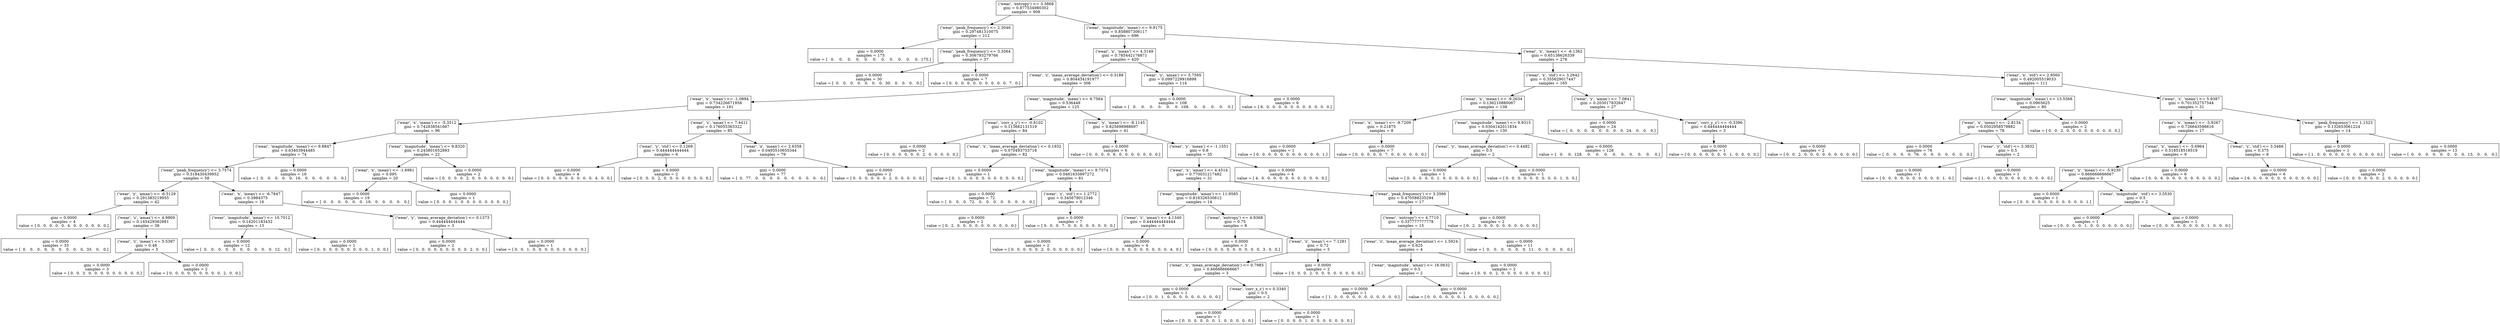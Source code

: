 digraph Tree {
0 [label="('wear', 'entropy') <= 3.3868\ngini = 0.877534980302\nsamples = 908", shape="box"] ;
1 [label="('wear', 'peak_frequency') <= 2.3046\ngini = 0.297481310075\nsamples = 212", shape="box"] ;
0 -> 1 ;
2 [label="gini = 0.0000\nsamples = 175\nvalue = [   0.    0.    0.    0.    0.    0.    0.    0.    0.    0.    0.  175.]", shape="box"] ;
1 -> 2 ;
3 [label="('wear', 'peak_frequency') <= 3.3564\ngini = 0.306793279766\nsamples = 37", shape="box"] ;
1 -> 3 ;
4 [label="gini = 0.0000\nsamples = 30\nvalue = [  0.   0.   0.   0.   0.   0.   0.  30.   0.   0.   0.   0.]", shape="box"] ;
3 -> 4 ;
5 [label="gini = 0.0000\nsamples = 7\nvalue = [ 0.  0.  0.  0.  0.  0.  0.  0.  0.  0.  7.  0.]", shape="box"] ;
3 -> 5 ;
6 [label="('wear', 'magnitude', 'mean') <= 9.9175\ngini = 0.858807306117\nsamples = 696", shape="box"] ;
0 -> 6 ;
7 [label="('wear', 'x', 'mean') <= 4.3149\ngini = 0.785442176871\nsamples = 420", shape="box"] ;
6 -> 7 ;
8 [label="('wear', 'z', 'mean_average_deviation') <= 0.3188\ngini = 0.804434191977\nsamples = 306", shape="box"] ;
7 -> 8 ;
9 [label="('wear', 'x', 'mean') <= -1.0894\ngini = 0.734226671958\nsamples = 181", shape="box"] ;
8 -> 9 ;
10 [label="('wear', 'x', 'mean') <= -5.3512\ngini = 0.742838541667\nsamples = 96", shape="box"] ;
9 -> 10 ;
11 [label="('wear', 'magnitude', 'mean') <= 9.8847\ngini = 0.63403944485\nsamples = 74", shape="box"] ;
10 -> 11 ;
12 [label="('wear', 'peak_frequency') <= 3.7574\ngini = 0.518430439952\nsamples = 58", shape="box"] ;
11 -> 12 ;
13 [label="('wear', 'y', 'amax') <= -6.5129\ngini = 0.291383219955\nsamples = 42", shape="box"] ;
12 -> 13 ;
14 [label="gini = 0.0000\nsamples = 4\nvalue = [ 0.  0.  0.  0.  0.  4.  0.  0.  0.  0.  0.  0.]", shape="box"] ;
13 -> 14 ;
15 [label="('wear', 'z', 'amax') <= 4.9869\ngini = 0.145429362881\nsamples = 38", shape="box"] ;
13 -> 15 ;
16 [label="gini = 0.0000\nsamples = 33\nvalue = [  0.   0.   0.   0.   0.   0.   0.   0.   0.  33.   0.   0.]", shape="box"] ;
15 -> 16 ;
17 [label="('wear', 'z', 'mean') <= 5.5397\ngini = 0.48\nsamples = 5", shape="box"] ;
15 -> 17 ;
18 [label="gini = 0.0000\nsamples = 3\nvalue = [ 0.  0.  3.  0.  0.  0.  0.  0.  0.  0.  0.  0.]", shape="box"] ;
17 -> 18 ;
19 [label="gini = 0.0000\nsamples = 2\nvalue = [ 0.  0.  0.  0.  0.  0.  0.  0.  0.  2.  0.  0.]", shape="box"] ;
17 -> 19 ;
20 [label="('wear', 'x', 'mean') <= -6.7847\ngini = 0.3984375\nsamples = 16", shape="box"] ;
12 -> 20 ;
21 [label="('wear', 'magnitude', 'amax') <= 10.7012\ngini = 0.14201183432\nsamples = 13", shape="box"] ;
20 -> 21 ;
22 [label="gini = 0.0000\nsamples = 12\nvalue = [  0.   0.   0.   0.   0.   0.   0.   0.   0.   0.  12.   0.]", shape="box"] ;
21 -> 22 ;
23 [label="gini = 0.0000\nsamples = 1\nvalue = [ 0.  0.  0.  0.  0.  0.  0.  0.  0.  1.  0.  0.]", shape="box"] ;
21 -> 23 ;
24 [label="('wear', 'y', 'mean_average_deviation') <= 0.1373\ngini = 0.444444444444\nsamples = 3", shape="box"] ;
20 -> 24 ;
25 [label="gini = 0.0000\nsamples = 2\nvalue = [ 0.  0.  0.  0.  0.  0.  0.  0.  0.  2.  0.  0.]", shape="box"] ;
24 -> 25 ;
26 [label="gini = 0.0000\nsamples = 1\nvalue = [ 0.  0.  1.  0.  0.  0.  0.  0.  0.  0.  0.  0.]", shape="box"] ;
24 -> 26 ;
27 [label="gini = 0.0000\nsamples = 16\nvalue = [  0.   0.   0.   0.   0.  16.   0.   0.   0.   0.   0.   0.]", shape="box"] ;
11 -> 27 ;
28 [label="('wear', 'magnitude', 'mean') <= 9.8320\ngini = 0.243801652893\nsamples = 22", shape="box"] ;
10 -> 28 ;
29 [label="('wear', 'x', 'mean') <= -1.6981\ngini = 0.095\nsamples = 20", shape="box"] ;
28 -> 29 ;
30 [label="gini = 0.0000\nsamples = 19\nvalue = [  0.   0.   0.   0.   0.   0.  19.   0.   0.   0.   0.   0.]", shape="box"] ;
29 -> 30 ;
31 [label="gini = 0.0000\nsamples = 1\nvalue = [ 0.  0.  0.  1.  0.  0.  0.  0.  0.  0.  0.  0.]", shape="box"] ;
29 -> 31 ;
32 [label="gini = 0.0000\nsamples = 2\nvalue = [ 0.  0.  0.  0.  2.  0.  0.  0.  0.  0.  0.  0.]", shape="box"] ;
28 -> 32 ;
33 [label="('wear', 'z', 'amax') <= 7.4411\ngini = 0.176055363322\nsamples = 85", shape="box"] ;
9 -> 33 ;
34 [label="('wear', 'y', 'std') <= 0.1269\ngini = 0.444444444444\nsamples = 6", shape="box"] ;
33 -> 34 ;
35 [label="gini = 0.0000\nsamples = 4\nvalue = [ 0.  0.  0.  0.  0.  0.  0.  0.  0.  4.  0.  0.]", shape="box"] ;
34 -> 35 ;
36 [label="gini = 0.0000\nsamples = 2\nvalue = [ 0.  0.  0.  2.  0.  0.  0.  0.  0.  0.  0.  0.]", shape="box"] ;
34 -> 36 ;
37 [label="('wear', 'x', 'mean') <= 2.6358\ngini = 0.0493510655344\nsamples = 79", shape="box"] ;
33 -> 37 ;
38 [label="gini = 0.0000\nsamples = 77\nvalue = [  0.  77.   0.   0.   0.   0.   0.   0.   0.   0.   0.   0.]", shape="box"] ;
37 -> 38 ;
39 [label="gini = 0.0000\nsamples = 2\nvalue = [ 0.  0.  0.  0.  0.  0.  2.  0.  0.  0.  0.  0.]", shape="box"] ;
37 -> 39 ;
40 [label="('wear', 'magnitude', 'mean') <= 9.7564\ngini = 0.536448\nsamples = 125", shape="box"] ;
8 -> 40 ;
41 [label="('wear', 'corr_x_y') <= -0.8102\ngini = 0.113662131519\nsamples = 84", shape="box"] ;
40 -> 41 ;
42 [label="gini = 0.0000\nsamples = 2\nvalue = [ 0.  0.  0.  0.  0.  0.  2.  0.  0.  0.  0.  0.]", shape="box"] ;
41 -> 42 ;
43 [label="('wear', 'x', 'mean_average_deviation') <= 0.1932\ngini = 0.070493753718\nsamples = 82", shape="box"] ;
41 -> 43 ;
44 [label="gini = 0.0000\nsamples = 1\nvalue = [ 0.  1.  0.  0.  0.  0.  0.  0.  0.  0.  0.  0.]", shape="box"] ;
43 -> 44 ;
45 [label="('wear', 'magnitude', 'mean') <= 9.7374\ngini = 0.0481633897272\nsamples = 81", shape="box"] ;
43 -> 45 ;
46 [label="gini = 0.0000\nsamples = 72\nvalue = [  0.   0.   0.  72.   0.   0.   0.   0.   0.   0.   0.   0.]", shape="box"] ;
45 -> 46 ;
47 [label="('wear', 'z', 'std') <= 1.2772\ngini = 0.345679012346\nsamples = 9", shape="box"] ;
45 -> 47 ;
48 [label="gini = 0.0000\nsamples = 2\nvalue = [ 0.  2.  0.  0.  0.  0.  0.  0.  0.  0.  0.  0.]", shape="box"] ;
47 -> 48 ;
49 [label="gini = 0.0000\nsamples = 7\nvalue = [ 0.  0.  0.  7.  0.  0.  0.  0.  0.  0.  0.  0.]", shape="box"] ;
47 -> 49 ;
50 [label="('wear', 'y', 'mean') <= -8.1145\ngini = 0.825698988697\nsamples = 41", shape="box"] ;
40 -> 50 ;
51 [label="gini = 0.0000\nsamples = 6\nvalue = [ 0.  0.  0.  0.  6.  0.  0.  0.  0.  0.  0.  0.]", shape="box"] ;
50 -> 51 ;
52 [label="('wear', 'y', 'mean') <= -1.1551\ngini = 0.8\nsamples = 35", shape="box"] ;
50 -> 52 ;
53 [label="('wear', 'x', 'amax') <= 4.4514\ngini = 0.770031217482\nsamples = 31", shape="box"] ;
52 -> 53 ;
54 [label="('wear', 'magnitude', 'amax') <= 11.9585\ngini = 0.816326530612\nsamples = 14", shape="box"] ;
53 -> 54 ;
55 [label="('wear', 'z', 'amax') <= 4.1340\ngini = 0.444444444444\nsamples = 6", shape="box"] ;
54 -> 55 ;
56 [label="gini = 0.0000\nsamples = 2\nvalue = [ 0.  0.  0.  0.  0.  2.  0.  0.  0.  0.  0.  0.]", shape="box"] ;
55 -> 56 ;
57 [label="gini = 0.0000\nsamples = 4\nvalue = [ 0.  0.  0.  0.  0.  0.  0.  0.  0.  0.  4.  0.]", shape="box"] ;
55 -> 57 ;
58 [label="('wear', 'entropy') <= 4.9368\ngini = 0.75\nsamples = 8", shape="box"] ;
54 -> 58 ;
59 [label="gini = 0.0000\nsamples = 3\nvalue = [ 0.  0.  0.  0.  0.  0.  0.  0.  0.  3.  0.  0.]", shape="box"] ;
58 -> 59 ;
60 [label="('wear', 'z', 'mean') <= 7.1281\ngini = 0.72\nsamples = 5", shape="box"] ;
58 -> 60 ;
61 [label="('wear', 'x', 'mean_average_deviation') <= 0.7985\ngini = 0.666666666667\nsamples = 3", shape="box"] ;
60 -> 61 ;
62 [label="gini = 0.0000\nsamples = 1\nvalue = [ 0.  0.  1.  0.  0.  0.  0.  0.  0.  0.  0.  0.]", shape="box"] ;
61 -> 62 ;
63 [label="('wear', 'corr_x_z') <= 0.3340\ngini = 0.5\nsamples = 2", shape="box"] ;
61 -> 63 ;
64 [label="gini = 0.0000\nsamples = 1\nvalue = [ 0.  0.  0.  0.  0.  0.  1.  0.  0.  0.  0.  0.]", shape="box"] ;
63 -> 64 ;
65 [label="gini = 0.0000\nsamples = 1\nvalue = [ 0.  0.  0.  0.  1.  0.  0.  0.  0.  0.  0.  0.]", shape="box"] ;
63 -> 65 ;
66 [label="gini = 0.0000\nsamples = 2\nvalue = [ 0.  0.  0.  2.  0.  0.  0.  0.  0.  0.  0.  0.]", shape="box"] ;
60 -> 66 ;
67 [label="('wear', 'peak_frequency') <= 3.3566\ngini = 0.470588235294\nsamples = 17", shape="box"] ;
53 -> 67 ;
68 [label="('wear', 'entropy') <= 4.7710\ngini = 0.337777777778\nsamples = 15", shape="box"] ;
67 -> 68 ;
69 [label="('wear', 'z', 'mean_average_deviation') <= 1.5924\ngini = 0.625\nsamples = 4", shape="box"] ;
68 -> 69 ;
70 [label="('wear', 'magnitude', 'amax') <= 16.0632\ngini = 0.5\nsamples = 2", shape="box"] ;
69 -> 70 ;
71 [label="gini = 0.0000\nsamples = 1\nvalue = [ 1.  0.  0.  0.  0.  0.  0.  0.  0.  0.  0.  0.]", shape="box"] ;
70 -> 71 ;
72 [label="gini = 0.0000\nsamples = 1\nvalue = [ 0.  0.  0.  0.  0.  0.  1.  0.  0.  0.  0.  0.]", shape="box"] ;
70 -> 72 ;
73 [label="gini = 0.0000\nsamples = 2\nvalue = [ 0.  0.  0.  2.  0.  0.  0.  0.  0.  0.  0.  0.]", shape="box"] ;
69 -> 73 ;
74 [label="gini = 0.0000\nsamples = 11\nvalue = [  0.   0.   0.   0.   0.   0.  11.   0.   0.   0.   0.   0.]", shape="box"] ;
68 -> 74 ;
75 [label="gini = 0.0000\nsamples = 2\nvalue = [ 0.  2.  0.  0.  0.  0.  0.  0.  0.  0.  0.  0.]", shape="box"] ;
67 -> 75 ;
76 [label="gini = 0.0000\nsamples = 4\nvalue = [ 4.  0.  0.  0.  0.  0.  0.  0.  0.  0.  0.  0.]", shape="box"] ;
52 -> 76 ;
77 [label="('wear', 'y', 'amax') <= 5.7595\ngini = 0.0997229916898\nsamples = 114", shape="box"] ;
7 -> 77 ;
78 [label="gini = 0.0000\nsamples = 108\nvalue = [   0.    0.    0.    0.    0.    0.  108.    0.    0.    0.    0.    0.]", shape="box"] ;
77 -> 78 ;
79 [label="gini = 0.0000\nsamples = 6\nvalue = [ 6.  0.  0.  0.  0.  0.  0.  0.  0.  0.  0.  0.]", shape="box"] ;
77 -> 79 ;
80 [label="('wear', 'x', 'mean') <= -6.1362\ngini = 0.65138626339\nsamples = 276", shape="box"] ;
6 -> 80 ;
81 [label="('wear', 'x', 'std') <= 3.2642\ngini = 0.355629017447\nsamples = 165", shape="box"] ;
80 -> 81 ;
82 [label="('wear', 'x', 'mean') <= -9.2634\ngini = 0.136210880067\nsamples = 138", shape="box"] ;
81 -> 82 ;
83 [label="('wear', 'x', 'mean') <= -9.7209\ngini = 0.21875\nsamples = 8", shape="box"] ;
82 -> 83 ;
84 [label="gini = 0.0000\nsamples = 1\nvalue = [ 0.  0.  0.  0.  0.  0.  0.  0.  0.  0.  0.  1.]", shape="box"] ;
83 -> 84 ;
85 [label="gini = 0.0000\nsamples = 7\nvalue = [ 0.  0.  0.  0.  0.  7.  0.  0.  0.  0.  0.  0.]", shape="box"] ;
83 -> 85 ;
86 [label="('wear', 'magnitude', 'mean') <= 9.9315\ngini = 0.0304142011834\nsamples = 130", shape="box"] ;
82 -> 86 ;
87 [label="('wear', 'y', 'mean_average_deviation') <= 0.4482\ngini = 0.5\nsamples = 2", shape="box"] ;
86 -> 87 ;
88 [label="gini = 0.0000\nsamples = 1\nvalue = [ 0.  0.  0.  0.  0.  1.  0.  0.  0.  0.  0.  0.]", shape="box"] ;
87 -> 88 ;
89 [label="gini = 0.0000\nsamples = 1\nvalue = [ 0.  0.  0.  0.  0.  0.  0.  0.  0.  1.  0.  0.]", shape="box"] ;
87 -> 89 ;
90 [label="gini = 0.0000\nsamples = 128\nvalue = [   0.    0.  128.    0.    0.    0.    0.    0.    0.    0.    0.    0.]", shape="box"] ;
86 -> 90 ;
91 [label="('wear', 'y', 'amax') <= 7.0841\ngini = 0.203017832647\nsamples = 27", shape="box"] ;
81 -> 91 ;
92 [label="gini = 0.0000\nsamples = 24\nvalue = [  0.   0.   0.   0.   0.   0.   0.   0.  24.   0.   0.   0.]", shape="box"] ;
91 -> 92 ;
93 [label="('wear', 'corr_y_z') <= -0.3396\ngini = 0.444444444444\nsamples = 3", shape="box"] ;
91 -> 93 ;
94 [label="gini = 0.0000\nsamples = 1\nvalue = [ 0.  0.  0.  0.  0.  0.  0.  1.  0.  0.  0.  0.]", shape="box"] ;
93 -> 94 ;
95 [label="gini = 0.0000\nsamples = 2\nvalue = [ 0.  0.  2.  0.  0.  0.  0.  0.  0.  0.  0.  0.]", shape="box"] ;
93 -> 95 ;
96 [label="('wear', 'x', 'std') <= 2.9560\ngini = 0.492005519033\nsamples = 111", shape="box"] ;
80 -> 96 ;
97 [label="('wear', 'magnitude', 'mean') <= 13.5568\ngini = 0.0965625\nsamples = 80", shape="box"] ;
96 -> 97 ;
98 [label="('wear', 'x', 'mean') <= -2.8134\ngini = 0.0502958579882\nsamples = 78", shape="box"] ;
97 -> 98 ;
99 [label="gini = 0.0000\nsamples = 76\nvalue = [  0.   0.   0.   0.  76.   0.   0.   0.   0.   0.   0.   0.]", shape="box"] ;
98 -> 99 ;
100 [label="('wear', 'y', 'std') <= 3.3832\ngini = 0.5\nsamples = 2", shape="box"] ;
98 -> 100 ;
101 [label="gini = 0.0000\nsamples = 1\nvalue = [ 0.  0.  0.  0.  0.  0.  0.  0.  0.  0.  1.  0.]", shape="box"] ;
100 -> 101 ;
102 [label="gini = 0.0000\nsamples = 1\nvalue = [ 1.  0.  0.  0.  0.  0.  0.  0.  0.  0.  0.  0.]", shape="box"] ;
100 -> 102 ;
103 [label="gini = 0.0000\nsamples = 2\nvalue = [ 0.  0.  2.  0.  0.  0.  0.  0.  0.  0.  0.  0.]", shape="box"] ;
97 -> 103 ;
104 [label="('wear', 'z', 'mean') <= 5.9387\ngini = 0.701352757544\nsamples = 31", shape="box"] ;
96 -> 104 ;
105 [label="('wear', 'x', 'mean') <= -3.9267\ngini = 0.726643598616\nsamples = 17", shape="box"] ;
104 -> 105 ;
106 [label="('wear', 'x', 'mean') <= -5.6964\ngini = 0.518518518519\nsamples = 9", shape="box"] ;
105 -> 106 ;
107 [label="('wear', 'x', 'mean') <= -5.9230\ngini = 0.666666666667\nsamples = 3", shape="box"] ;
106 -> 107 ;
108 [label="gini = 0.0000\nsamples = 1\nvalue = [ 0.  0.  0.  0.  0.  0.  0.  0.  0.  0.  0.  1.]", shape="box"] ;
107 -> 108 ;
109 [label="('wear', 'magnitude', 'std') <= 3.5530\ngini = 0.5\nsamples = 2", shape="box"] ;
107 -> 109 ;
110 [label="gini = 0.0000\nsamples = 1\nvalue = [ 0.  0.  0.  0.  1.  0.  0.  0.  0.  0.  0.  0.]", shape="box"] ;
109 -> 110 ;
111 [label="gini = 0.0000\nsamples = 1\nvalue = [ 0.  0.  0.  0.  0.  0.  0.  0.  1.  0.  0.  0.]", shape="box"] ;
109 -> 111 ;
112 [label="gini = 0.0000\nsamples = 6\nvalue = [ 0.  0.  6.  0.  0.  0.  0.  0.  0.  0.  0.  0.]", shape="box"] ;
106 -> 112 ;
113 [label="('wear', 'z', 'std') <= 3.3466\ngini = 0.375\nsamples = 8", shape="box"] ;
105 -> 113 ;
114 [label="gini = 0.0000\nsamples = 6\nvalue = [ 6.  0.  0.  0.  0.  0.  0.  0.  0.  0.  0.  0.]", shape="box"] ;
113 -> 114 ;
115 [label="gini = 0.0000\nsamples = 2\nvalue = [ 0.  0.  0.  0.  0.  0.  2.  0.  0.  0.  0.  0.]", shape="box"] ;
113 -> 115 ;
116 [label="('wear', 'peak_frequency') <= 1.1523\ngini = 0.132653061224\nsamples = 14", shape="box"] ;
104 -> 116 ;
117 [label="gini = 0.0000\nsamples = 1\nvalue = [ 1.  0.  0.  0.  0.  0.  0.  0.  0.  0.  0.  0.]", shape="box"] ;
116 -> 117 ;
118 [label="gini = 0.0000\nsamples = 13\nvalue = [  0.   0.   0.   0.   0.   0.   0.   0.  13.   0.   0.   0.]", shape="box"] ;
116 -> 118 ;
}